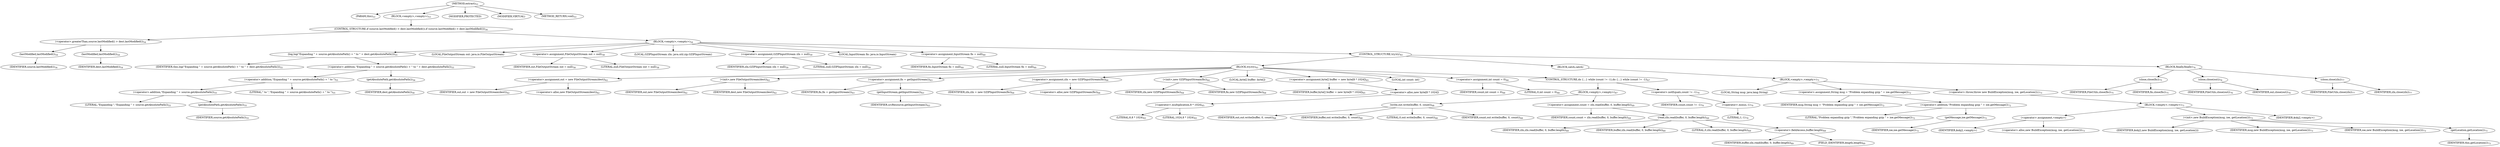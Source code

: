 digraph "extract" {  
"31" [label = <(METHOD,extract)<SUB>53</SUB>> ]
"4" [label = <(PARAM,this)<SUB>53</SUB>> ]
"32" [label = <(BLOCK,&lt;empty&gt;,&lt;empty&gt;)<SUB>53</SUB>> ]
"33" [label = <(CONTROL_STRUCTURE,if (source.lastModified() &gt; dest.lastModified()),if (source.lastModified() &gt; dest.lastModified()))<SUB>54</SUB>> ]
"34" [label = <(&lt;operator&gt;.greaterThan,source.lastModified() &gt; dest.lastModified())<SUB>54</SUB>> ]
"35" [label = <(lastModified,lastModified())<SUB>54</SUB>> ]
"36" [label = <(IDENTIFIER,source,lastModified())<SUB>54</SUB>> ]
"37" [label = <(lastModified,lastModified())<SUB>54</SUB>> ]
"38" [label = <(IDENTIFIER,dest,lastModified())<SUB>54</SUB>> ]
"39" [label = <(BLOCK,&lt;empty&gt;,&lt;empty&gt;)<SUB>54</SUB>> ]
"40" [label = <(log,log(&quot;Expanding &quot; + source.getAbsolutePath() + &quot; to &quot; + dest.getAbsolutePath()))<SUB>55</SUB>> ]
"3" [label = <(IDENTIFIER,this,log(&quot;Expanding &quot; + source.getAbsolutePath() + &quot; to &quot; + dest.getAbsolutePath()))<SUB>55</SUB>> ]
"41" [label = <(&lt;operator&gt;.addition,&quot;Expanding &quot; + source.getAbsolutePath() + &quot; to &quot; + dest.getAbsolutePath())<SUB>55</SUB>> ]
"42" [label = <(&lt;operator&gt;.addition,&quot;Expanding &quot; + source.getAbsolutePath() + &quot; to &quot;)<SUB>55</SUB>> ]
"43" [label = <(&lt;operator&gt;.addition,&quot;Expanding &quot; + source.getAbsolutePath())<SUB>55</SUB>> ]
"44" [label = <(LITERAL,&quot;Expanding &quot;,&quot;Expanding &quot; + source.getAbsolutePath())<SUB>55</SUB>> ]
"45" [label = <(getAbsolutePath,getAbsolutePath())<SUB>55</SUB>> ]
"46" [label = <(IDENTIFIER,source,getAbsolutePath())<SUB>55</SUB>> ]
"47" [label = <(LITERAL,&quot; to &quot;,&quot;Expanding &quot; + source.getAbsolutePath() + &quot; to &quot;)<SUB>55</SUB>> ]
"48" [label = <(getAbsolutePath,getAbsolutePath())<SUB>56</SUB>> ]
"49" [label = <(IDENTIFIER,dest,getAbsolutePath())<SUB>56</SUB>> ]
"6" [label = <(LOCAL,FileOutputStream out: java.io.FileOutputStream)> ]
"50" [label = <(&lt;operator&gt;.assignment,FileOutputStream out = null)<SUB>58</SUB>> ]
"51" [label = <(IDENTIFIER,out,FileOutputStream out = null)<SUB>58</SUB>> ]
"52" [label = <(LITERAL,null,FileOutputStream out = null)<SUB>58</SUB>> ]
"8" [label = <(LOCAL,GZIPInputStream zIn: java.util.zip.GZIPInputStream)> ]
"53" [label = <(&lt;operator&gt;.assignment,GZIPInputStream zIn = null)<SUB>59</SUB>> ]
"54" [label = <(IDENTIFIER,zIn,GZIPInputStream zIn = null)<SUB>59</SUB>> ]
"55" [label = <(LITERAL,null,GZIPInputStream zIn = null)<SUB>59</SUB>> ]
"56" [label = <(LOCAL,InputStream fis: java.io.InputStream)> ]
"57" [label = <(&lt;operator&gt;.assignment,InputStream fis = null)<SUB>60</SUB>> ]
"58" [label = <(IDENTIFIER,fis,InputStream fis = null)<SUB>60</SUB>> ]
"59" [label = <(LITERAL,null,InputStream fis = null)<SUB>60</SUB>> ]
"60" [label = <(CONTROL_STRUCTURE,try,try)<SUB>61</SUB>> ]
"61" [label = <(BLOCK,try,try)<SUB>61</SUB>> ]
"62" [label = <(&lt;operator&gt;.assignment,out = new FileOutputStream(dest))<SUB>62</SUB>> ]
"63" [label = <(IDENTIFIER,out,out = new FileOutputStream(dest))<SUB>62</SUB>> ]
"64" [label = <(&lt;operator&gt;.alloc,new FileOutputStream(dest))<SUB>62</SUB>> ]
"65" [label = <(&lt;init&gt;,new FileOutputStream(dest))<SUB>62</SUB>> ]
"5" [label = <(IDENTIFIER,out,new FileOutputStream(dest))<SUB>62</SUB>> ]
"66" [label = <(IDENTIFIER,dest,new FileOutputStream(dest))<SUB>62</SUB>> ]
"67" [label = <(&lt;operator&gt;.assignment,fis = getInputStream())<SUB>63</SUB>> ]
"68" [label = <(IDENTIFIER,fis,fis = getInputStream())<SUB>63</SUB>> ]
"69" [label = <(getInputStream,getInputStream())<SUB>63</SUB>> ]
"70" [label = <(IDENTIFIER,srcResource,getInputStream())<SUB>63</SUB>> ]
"71" [label = <(&lt;operator&gt;.assignment,zIn = new GZIPInputStream(fis))<SUB>64</SUB>> ]
"72" [label = <(IDENTIFIER,zIn,zIn = new GZIPInputStream(fis))<SUB>64</SUB>> ]
"73" [label = <(&lt;operator&gt;.alloc,new GZIPInputStream(fis))<SUB>64</SUB>> ]
"74" [label = <(&lt;init&gt;,new GZIPInputStream(fis))<SUB>64</SUB>> ]
"7" [label = <(IDENTIFIER,zIn,new GZIPInputStream(fis))<SUB>64</SUB>> ]
"75" [label = <(IDENTIFIER,fis,new GZIPInputStream(fis))<SUB>64</SUB>> ]
"76" [label = <(LOCAL,byte[] buffer: byte[])> ]
"77" [label = <(&lt;operator&gt;.assignment,byte[] buffer = new byte[8 * 1024])<SUB>65</SUB>> ]
"78" [label = <(IDENTIFIER,buffer,byte[] buffer = new byte[8 * 1024])<SUB>65</SUB>> ]
"79" [label = <(&lt;operator&gt;.alloc,new byte[8 * 1024])> ]
"80" [label = <(&lt;operator&gt;.multiplication,8 * 1024)<SUB>65</SUB>> ]
"81" [label = <(LITERAL,8,8 * 1024)<SUB>65</SUB>> ]
"82" [label = <(LITERAL,1024,8 * 1024)<SUB>65</SUB>> ]
"83" [label = <(LOCAL,int count: int)> ]
"84" [label = <(&lt;operator&gt;.assignment,int count = 0)<SUB>66</SUB>> ]
"85" [label = <(IDENTIFIER,count,int count = 0)<SUB>66</SUB>> ]
"86" [label = <(LITERAL,0,int count = 0)<SUB>66</SUB>> ]
"87" [label = <(CONTROL_STRUCTURE,do {...} while (count != -1),do {...} while (count != -1))<SUB>67</SUB>> ]
"88" [label = <(BLOCK,&lt;empty&gt;,&lt;empty&gt;)<SUB>67</SUB>> ]
"89" [label = <(write,out.write(buffer, 0, count))<SUB>68</SUB>> ]
"90" [label = <(IDENTIFIER,out,out.write(buffer, 0, count))<SUB>68</SUB>> ]
"91" [label = <(IDENTIFIER,buffer,out.write(buffer, 0, count))<SUB>68</SUB>> ]
"92" [label = <(LITERAL,0,out.write(buffer, 0, count))<SUB>68</SUB>> ]
"93" [label = <(IDENTIFIER,count,out.write(buffer, 0, count))<SUB>68</SUB>> ]
"94" [label = <(&lt;operator&gt;.assignment,count = zIn.read(buffer, 0, buffer.length))<SUB>69</SUB>> ]
"95" [label = <(IDENTIFIER,count,count = zIn.read(buffer, 0, buffer.length))<SUB>69</SUB>> ]
"96" [label = <(read,zIn.read(buffer, 0, buffer.length))<SUB>69</SUB>> ]
"97" [label = <(IDENTIFIER,zIn,zIn.read(buffer, 0, buffer.length))<SUB>69</SUB>> ]
"98" [label = <(IDENTIFIER,buffer,zIn.read(buffer, 0, buffer.length))<SUB>69</SUB>> ]
"99" [label = <(LITERAL,0,zIn.read(buffer, 0, buffer.length))<SUB>69</SUB>> ]
"100" [label = <(&lt;operator&gt;.fieldAccess,buffer.length)<SUB>69</SUB>> ]
"101" [label = <(IDENTIFIER,buffer,zIn.read(buffer, 0, buffer.length))<SUB>69</SUB>> ]
"102" [label = <(FIELD_IDENTIFIER,length,length)<SUB>69</SUB>> ]
"103" [label = <(&lt;operator&gt;.notEquals,count != -1)<SUB>70</SUB>> ]
"104" [label = <(IDENTIFIER,count,count != -1)<SUB>70</SUB>> ]
"105" [label = <(&lt;operator&gt;.minus,-1)<SUB>70</SUB>> ]
"106" [label = <(LITERAL,1,-1)<SUB>70</SUB>> ]
"107" [label = <(BLOCK,catch,catch)> ]
"108" [label = <(BLOCK,&lt;empty&gt;,&lt;empty&gt;)<SUB>71</SUB>> ]
"109" [label = <(LOCAL,String msg: java.lang.String)> ]
"110" [label = <(&lt;operator&gt;.assignment,String msg = &quot;Problem expanding gzip &quot; + ioe.getMessage())<SUB>72</SUB>> ]
"111" [label = <(IDENTIFIER,msg,String msg = &quot;Problem expanding gzip &quot; + ioe.getMessage())<SUB>72</SUB>> ]
"112" [label = <(&lt;operator&gt;.addition,&quot;Problem expanding gzip &quot; + ioe.getMessage())<SUB>72</SUB>> ]
"113" [label = <(LITERAL,&quot;Problem expanding gzip &quot;,&quot;Problem expanding gzip &quot; + ioe.getMessage())<SUB>72</SUB>> ]
"114" [label = <(getMessage,ioe.getMessage())<SUB>72</SUB>> ]
"115" [label = <(IDENTIFIER,ioe,ioe.getMessage())<SUB>72</SUB>> ]
"116" [label = <(&lt;operator&gt;.throw,throw new BuildException(msg, ioe, getLocation());)<SUB>73</SUB>> ]
"117" [label = <(BLOCK,&lt;empty&gt;,&lt;empty&gt;)<SUB>73</SUB>> ]
"118" [label = <(&lt;operator&gt;.assignment,&lt;empty&gt;)> ]
"119" [label = <(IDENTIFIER,$obj2,&lt;empty&gt;)> ]
"120" [label = <(&lt;operator&gt;.alloc,new BuildException(msg, ioe, getLocation()))<SUB>73</SUB>> ]
"121" [label = <(&lt;init&gt;,new BuildException(msg, ioe, getLocation()))<SUB>73</SUB>> ]
"122" [label = <(IDENTIFIER,$obj2,new BuildException(msg, ioe, getLocation()))> ]
"123" [label = <(IDENTIFIER,msg,new BuildException(msg, ioe, getLocation()))<SUB>73</SUB>> ]
"124" [label = <(IDENTIFIER,ioe,new BuildException(msg, ioe, getLocation()))<SUB>73</SUB>> ]
"125" [label = <(getLocation,getLocation())<SUB>73</SUB>> ]
"9" [label = <(IDENTIFIER,this,getLocation())<SUB>73</SUB>> ]
"126" [label = <(IDENTIFIER,$obj2,&lt;empty&gt;)> ]
"127" [label = <(BLOCK,finally,finally)<SUB>74</SUB>> ]
"128" [label = <(close,close(fis))<SUB>75</SUB>> ]
"129" [label = <(IDENTIFIER,FileUtils,close(fis))<SUB>75</SUB>> ]
"130" [label = <(IDENTIFIER,fis,close(fis))<SUB>75</SUB>> ]
"131" [label = <(close,close(out))<SUB>76</SUB>> ]
"132" [label = <(IDENTIFIER,FileUtils,close(out))<SUB>76</SUB>> ]
"133" [label = <(IDENTIFIER,out,close(out))<SUB>76</SUB>> ]
"134" [label = <(close,close(zIn))<SUB>77</SUB>> ]
"135" [label = <(IDENTIFIER,FileUtils,close(zIn))<SUB>77</SUB>> ]
"136" [label = <(IDENTIFIER,zIn,close(zIn))<SUB>77</SUB>> ]
"137" [label = <(MODIFIER,PROTECTED)> ]
"138" [label = <(MODIFIER,VIRTUAL)> ]
"139" [label = <(METHOD_RETURN,void)<SUB>53</SUB>> ]
  "31" -> "4" 
  "31" -> "32" 
  "31" -> "137" 
  "31" -> "138" 
  "31" -> "139" 
  "32" -> "33" 
  "33" -> "34" 
  "33" -> "39" 
  "34" -> "35" 
  "34" -> "37" 
  "35" -> "36" 
  "37" -> "38" 
  "39" -> "40" 
  "39" -> "6" 
  "39" -> "50" 
  "39" -> "8" 
  "39" -> "53" 
  "39" -> "56" 
  "39" -> "57" 
  "39" -> "60" 
  "40" -> "3" 
  "40" -> "41" 
  "41" -> "42" 
  "41" -> "48" 
  "42" -> "43" 
  "42" -> "47" 
  "43" -> "44" 
  "43" -> "45" 
  "45" -> "46" 
  "48" -> "49" 
  "50" -> "51" 
  "50" -> "52" 
  "53" -> "54" 
  "53" -> "55" 
  "57" -> "58" 
  "57" -> "59" 
  "60" -> "61" 
  "60" -> "107" 
  "60" -> "127" 
  "61" -> "62" 
  "61" -> "65" 
  "61" -> "67" 
  "61" -> "71" 
  "61" -> "74" 
  "61" -> "76" 
  "61" -> "77" 
  "61" -> "83" 
  "61" -> "84" 
  "61" -> "87" 
  "62" -> "63" 
  "62" -> "64" 
  "65" -> "5" 
  "65" -> "66" 
  "67" -> "68" 
  "67" -> "69" 
  "69" -> "70" 
  "71" -> "72" 
  "71" -> "73" 
  "74" -> "7" 
  "74" -> "75" 
  "77" -> "78" 
  "77" -> "79" 
  "79" -> "80" 
  "80" -> "81" 
  "80" -> "82" 
  "84" -> "85" 
  "84" -> "86" 
  "87" -> "88" 
  "87" -> "103" 
  "88" -> "89" 
  "88" -> "94" 
  "89" -> "90" 
  "89" -> "91" 
  "89" -> "92" 
  "89" -> "93" 
  "94" -> "95" 
  "94" -> "96" 
  "96" -> "97" 
  "96" -> "98" 
  "96" -> "99" 
  "96" -> "100" 
  "100" -> "101" 
  "100" -> "102" 
  "103" -> "104" 
  "103" -> "105" 
  "105" -> "106" 
  "107" -> "108" 
  "108" -> "109" 
  "108" -> "110" 
  "108" -> "116" 
  "110" -> "111" 
  "110" -> "112" 
  "112" -> "113" 
  "112" -> "114" 
  "114" -> "115" 
  "116" -> "117" 
  "117" -> "118" 
  "117" -> "121" 
  "117" -> "126" 
  "118" -> "119" 
  "118" -> "120" 
  "121" -> "122" 
  "121" -> "123" 
  "121" -> "124" 
  "121" -> "125" 
  "125" -> "9" 
  "127" -> "128" 
  "127" -> "131" 
  "127" -> "134" 
  "128" -> "129" 
  "128" -> "130" 
  "131" -> "132" 
  "131" -> "133" 
  "134" -> "135" 
  "134" -> "136" 
}
